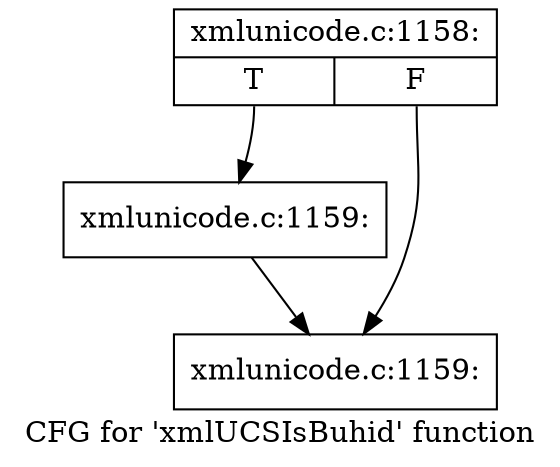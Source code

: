 digraph "CFG for 'xmlUCSIsBuhid' function" {
	label="CFG for 'xmlUCSIsBuhid' function";

	Node0x4e14c90 [shape=record,label="{xmlunicode.c:1158:|{<s0>T|<s1>F}}"];
	Node0x4e14c90:s0 -> Node0x4e14b00;
	Node0x4e14c90:s1 -> Node0x4e14ab0;
	Node0x4e14b00 [shape=record,label="{xmlunicode.c:1159:}"];
	Node0x4e14b00 -> Node0x4e14ab0;
	Node0x4e14ab0 [shape=record,label="{xmlunicode.c:1159:}"];
}
